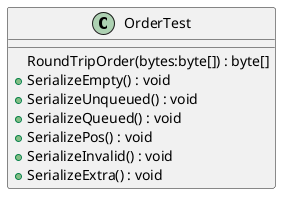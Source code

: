 @startuml
class OrderTest {
    RoundTripOrder(bytes:byte[]) : byte[]
    + SerializeEmpty() : void
    + SerializeUnqueued() : void
    + SerializeQueued() : void
    + SerializePos() : void
    + SerializeInvalid() : void
    + SerializeExtra() : void
}
@enduml
